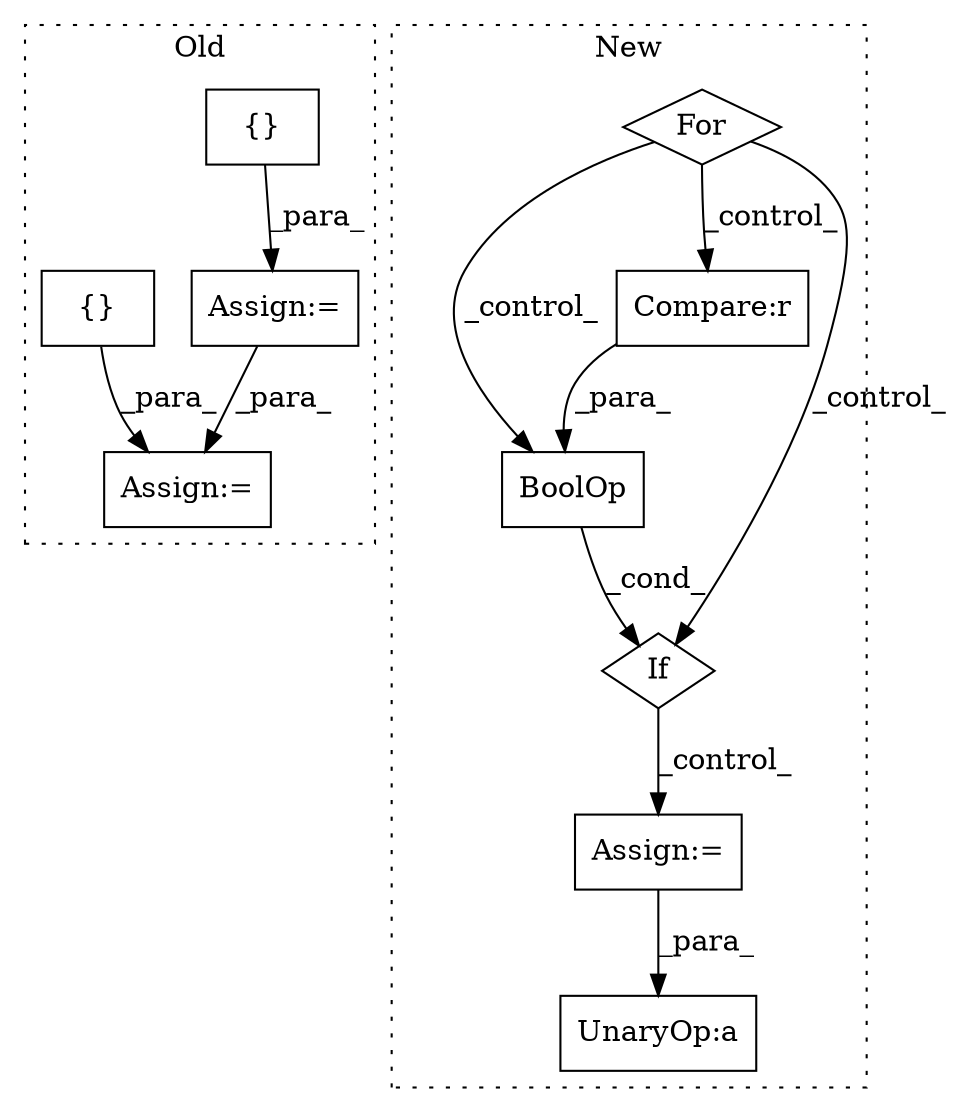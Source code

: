 digraph G {
subgraph cluster0 {
1 [label="{}" a="59" s="1328,1335" l="1,0" shape="box"];
3 [label="Assign:=" a="68" s="1402" l="3" shape="box"];
9 [label="{}" a="59" s="1376,1394" l="1,0" shape="box"];
10 [label="Assign:=" a="68" s="1307" l="3" shape="box"];
label = "Old";
style="dotted";
}
subgraph cluster1 {
2 [label="BoolOp" a="72" s="1019" l="49" shape="box"];
4 [label="Compare:r" a="40" s="1019" l="12" shape="box"];
5 [label="If" a="96" s="1016" l="3" shape="diamond"];
6 [label="Assign:=" a="68" s="1106" l="3" shape="box"];
7 [label="For" a="107" s="967,1006" l="4,10" shape="diamond"];
8 [label="UnaryOp:a" a="61" s="1149" l="11" shape="box"];
label = "New";
style="dotted";
}
1 -> 10 [label="_para_"];
2 -> 5 [label="_cond_"];
4 -> 2 [label="_para_"];
5 -> 6 [label="_control_"];
6 -> 8 [label="_para_"];
7 -> 2 [label="_control_"];
7 -> 4 [label="_control_"];
7 -> 5 [label="_control_"];
9 -> 3 [label="_para_"];
10 -> 3 [label="_para_"];
}